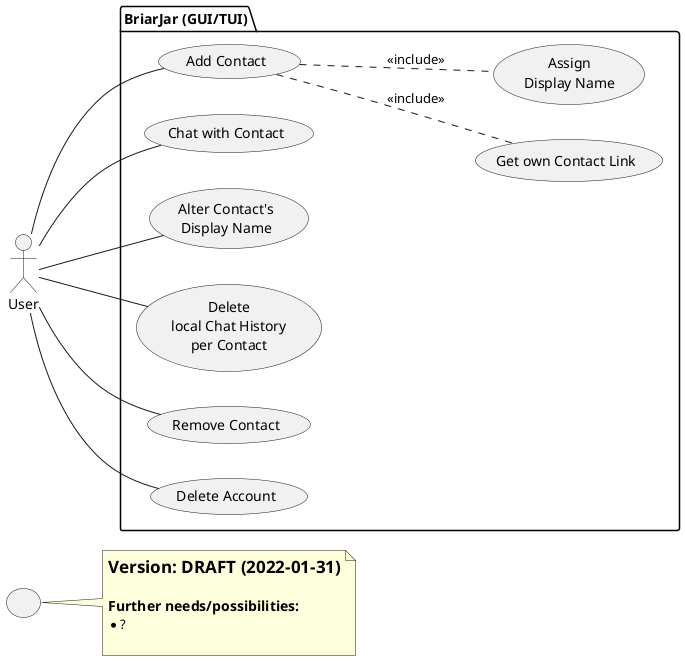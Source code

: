 
@startuml

note "=Version: DRAFT (2022-01-31)\n\n===Further needs/possibilities:\n\
*?\n" as version
( ) .down. version



    actor User AS user

package "BriarJar (GUI/TUI)" {
left to right direction

        usecase ac AS "Add Contact"
        usecase cwc AS "Chat with Contact"
        usecase acdn AS "Alter Contact's\nDisplay Name"
        usecase dlchpc AS "Delete\nlocal Chat History\nper Contact"
        usecase rc AS "Remove Contact"
        usecase da AS "Delete Account"

        usecase gocl AS "Get own Contact Link"
        usecase an AS "Assign\nDisplay Name"

        user -- ac
        user -- cwc
        user -- acdn
        user -- dlchpc
        user -- rc
        user -- da

        ac .. gocl : <<include>>
        ac .. an : <<include>>
}

@enduml
